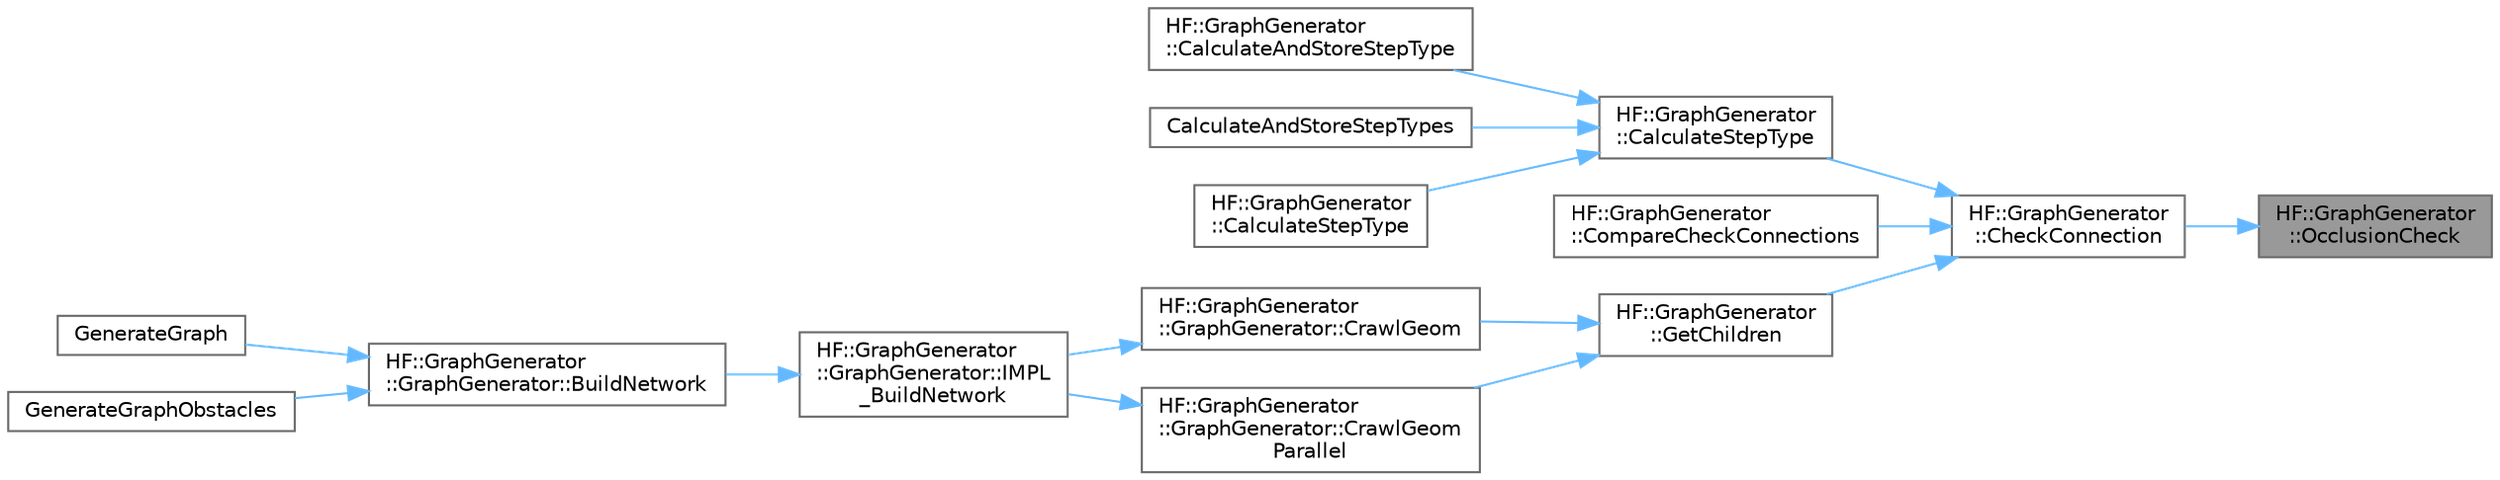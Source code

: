 digraph "HF::GraphGenerator::OcclusionCheck"
{
 // LATEX_PDF_SIZE
  bgcolor="transparent";
  edge [fontname=Helvetica,fontsize=10,labelfontname=Helvetica,labelfontsize=10];
  node [fontname=Helvetica,fontsize=10,shape=box,height=0.2,width=0.4];
  rankdir="RL";
  Node1 [label="HF::GraphGenerator\l::OcclusionCheck",height=0.2,width=0.4,color="gray40", fillcolor="grey60", style="filled", fontcolor="black",tooltip="Determine if there is a valid line of sight between parent and child."];
  Node1 -> Node2 [dir="back",color="steelblue1",style="solid"];
  Node2 [label="HF::GraphGenerator\l::CheckConnection",height=0.2,width=0.4,color="grey40", fillcolor="white", style="filled",URL="$a00463.html#a260a25e02193ce904849ee090daefa2e",tooltip="Determine what kind of step (if any) is between parent and child, given that a connection was verifie..."];
  Node2 -> Node3 [dir="back",color="steelblue1",style="solid"];
  Node3 [label="HF::GraphGenerator\l::CalculateStepType",height=0.2,width=0.4,color="grey40", fillcolor="white", style="filled",URL="$a00463.html#a176c58b25fb5cb545d17128d4535f921",tooltip=" "];
  Node3 -> Node4 [dir="back",color="steelblue1",style="solid"];
  Node4 [label="HF::GraphGenerator\l::CalculateAndStoreStepType",height=0.2,width=0.4,color="grey40", fillcolor="white", style="filled",URL="$a00463.html#a0251caf5a32eb2c1f9d846d88eb7fe22",tooltip=" "];
  Node3 -> Node5 [dir="back",color="steelblue1",style="solid"];
  Node5 [label="CalculateAndStoreStepTypes",height=0.2,width=0.4,color="grey40", fillcolor="white", style="filled",URL="$a00454.html#gae7f55e49ba1992471430d0e3d415ebae",tooltip="Query the graph and identify the step types of all edges, adding them to the graph."];
  Node3 -> Node6 [dir="back",color="steelblue1",style="solid"];
  Node6 [label="HF::GraphGenerator\l::CalculateStepType",height=0.2,width=0.4,color="grey40", fillcolor="white", style="filled",URL="$a00463.html#a81398de53e151ae58b206523e555309e",tooltip=" "];
  Node2 -> Node7 [dir="back",color="steelblue1",style="solid"];
  Node7 [label="HF::GraphGenerator\l::CompareCheckConnections",height=0.2,width=0.4,color="grey40", fillcolor="white", style="filled",URL="$a00463.html#a5d2ad6de2131b1a90a80f901ac8dd185",tooltip=" "];
  Node2 -> Node8 [dir="back",color="steelblue1",style="solid"];
  Node8 [label="HF::GraphGenerator\l::GetChildren",height=0.2,width=0.4,color="grey40", fillcolor="white", style="filled",URL="$a00463.html#ab7ffcc7d6657ce276c06deed24c546a4",tooltip="Calculate all possible edges between parent and possible_children."];
  Node8 -> Node9 [dir="back",color="steelblue1",style="solid"];
  Node9 [label="HF::GraphGenerator\l::GraphGenerator::CrawlGeom",height=0.2,width=0.4,color="grey40", fillcolor="white", style="filled",URL="$a01311.html#ac7052d4b625fb96f29c5bfc091a86f7e",tooltip="Perform breadth first search to populate the graph with with nodes and edges."];
  Node9 -> Node10 [dir="back",color="steelblue1",style="solid"];
  Node10 [label="HF::GraphGenerator\l::GraphGenerator::IMPL\l_BuildNetwork",height=0.2,width=0.4,color="grey40", fillcolor="white", style="filled",URL="$a01311.html#a5788e421d921ec0ff27defc139c45106",tooltip="Generate a graph of accessible space."];
  Node10 -> Node11 [dir="back",color="steelblue1",style="solid"];
  Node11 [label="HF::GraphGenerator\l::GraphGenerator::BuildNetwork",height=0.2,width=0.4,color="grey40", fillcolor="white", style="filled",URL="$a01311.html#a0c12341433bbec41cc12cc1dbb41a976",tooltip="Generate a graph of accessible space."];
  Node11 -> Node12 [dir="back",color="steelblue1",style="solid"];
  Node12 [label="GenerateGraph",height=0.2,width=0.4,color="grey40", fillcolor="white", style="filled",URL="$a00454.html#ga2df84a732d1edfb70b7bd26d3282e129",tooltip="Construct a graph by performing a breadth-first search of accessible space."];
  Node11 -> Node13 [dir="back",color="steelblue1",style="solid"];
  Node13 [label="GenerateGraphObstacles",height=0.2,width=0.4,color="grey40", fillcolor="white", style="filled",URL="$a00454.html#gab9f58e3ecc686fa9bc34519b0faed734",tooltip="Construct a graph by performing a breadth-first search of accessible space, seperating obstacles from..."];
  Node8 -> Node14 [dir="back",color="steelblue1",style="solid"];
  Node14 [label="HF::GraphGenerator\l::GraphGenerator::CrawlGeom\lParallel",height=0.2,width=0.4,color="grey40", fillcolor="white", style="filled",URL="$a01311.html#a843cc6b5b69b5d013930b3685789fa15",tooltip="Perform breadth first search to populate the graph with nodes and edges using multiple cores."];
  Node14 -> Node10 [dir="back",color="steelblue1",style="solid"];
}
